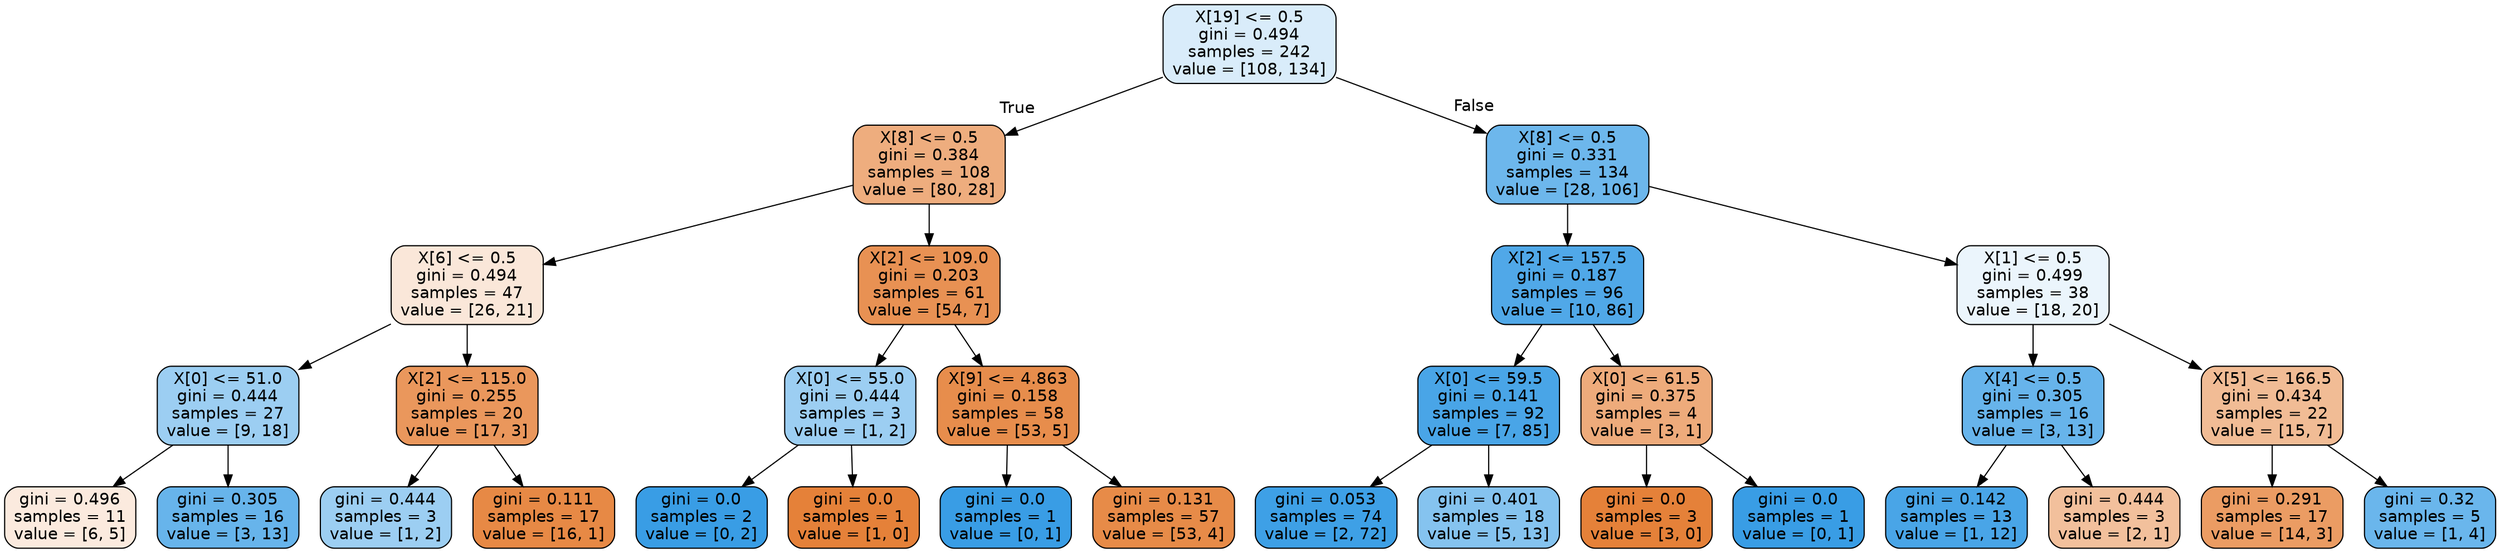 digraph Tree {
node [shape=box, style="filled, rounded", color="black", fontname=helvetica] ;
edge [fontname=helvetica] ;
0 [label="X[19] <= 0.5\ngini = 0.494\nsamples = 242\nvalue = [108, 134]", fillcolor="#d9ecfa"] ;
1 [label="X[8] <= 0.5\ngini = 0.384\nsamples = 108\nvalue = [80, 28]", fillcolor="#eead7e"] ;
0 -> 1 [labeldistance=2.5, labelangle=45, headlabel="True"] ;
2 [label="X[6] <= 0.5\ngini = 0.494\nsamples = 47\nvalue = [26, 21]", fillcolor="#fae7d9"] ;
1 -> 2 ;
3 [label="X[0] <= 51.0\ngini = 0.444\nsamples = 27\nvalue = [9, 18]", fillcolor="#9ccef2"] ;
2 -> 3 ;
4 [label="gini = 0.496\nsamples = 11\nvalue = [6, 5]", fillcolor="#fbeade"] ;
3 -> 4 ;
5 [label="gini = 0.305\nsamples = 16\nvalue = [3, 13]", fillcolor="#67b4eb"] ;
3 -> 5 ;
6 [label="X[2] <= 115.0\ngini = 0.255\nsamples = 20\nvalue = [17, 3]", fillcolor="#ea975c"] ;
2 -> 6 ;
7 [label="gini = 0.444\nsamples = 3\nvalue = [1, 2]", fillcolor="#9ccef2"] ;
6 -> 7 ;
8 [label="gini = 0.111\nsamples = 17\nvalue = [16, 1]", fillcolor="#e78945"] ;
6 -> 8 ;
9 [label="X[2] <= 109.0\ngini = 0.203\nsamples = 61\nvalue = [54, 7]", fillcolor="#e89153"] ;
1 -> 9 ;
10 [label="X[0] <= 55.0\ngini = 0.444\nsamples = 3\nvalue = [1, 2]", fillcolor="#9ccef2"] ;
9 -> 10 ;
11 [label="gini = 0.0\nsamples = 2\nvalue = [0, 2]", fillcolor="#399de5"] ;
10 -> 11 ;
12 [label="gini = 0.0\nsamples = 1\nvalue = [1, 0]", fillcolor="#e58139"] ;
10 -> 12 ;
13 [label="X[9] <= 4.863\ngini = 0.158\nsamples = 58\nvalue = [53, 5]", fillcolor="#e78d4c"] ;
9 -> 13 ;
14 [label="gini = 0.0\nsamples = 1\nvalue = [0, 1]", fillcolor="#399de5"] ;
13 -> 14 ;
15 [label="gini = 0.131\nsamples = 57\nvalue = [53, 4]", fillcolor="#e78b48"] ;
13 -> 15 ;
16 [label="X[8] <= 0.5\ngini = 0.331\nsamples = 134\nvalue = [28, 106]", fillcolor="#6db7ec"] ;
0 -> 16 [labeldistance=2.5, labelangle=-45, headlabel="False"] ;
17 [label="X[2] <= 157.5\ngini = 0.187\nsamples = 96\nvalue = [10, 86]", fillcolor="#50a8e8"] ;
16 -> 17 ;
18 [label="X[0] <= 59.5\ngini = 0.141\nsamples = 92\nvalue = [7, 85]", fillcolor="#49a5e7"] ;
17 -> 18 ;
19 [label="gini = 0.053\nsamples = 74\nvalue = [2, 72]", fillcolor="#3ea0e6"] ;
18 -> 19 ;
20 [label="gini = 0.401\nsamples = 18\nvalue = [5, 13]", fillcolor="#85c3ef"] ;
18 -> 20 ;
21 [label="X[0] <= 61.5\ngini = 0.375\nsamples = 4\nvalue = [3, 1]", fillcolor="#eeab7b"] ;
17 -> 21 ;
22 [label="gini = 0.0\nsamples = 3\nvalue = [3, 0]", fillcolor="#e58139"] ;
21 -> 22 ;
23 [label="gini = 0.0\nsamples = 1\nvalue = [0, 1]", fillcolor="#399de5"] ;
21 -> 23 ;
24 [label="X[1] <= 0.5\ngini = 0.499\nsamples = 38\nvalue = [18, 20]", fillcolor="#ebf5fc"] ;
16 -> 24 ;
25 [label="X[4] <= 0.5\ngini = 0.305\nsamples = 16\nvalue = [3, 13]", fillcolor="#67b4eb"] ;
24 -> 25 ;
26 [label="gini = 0.142\nsamples = 13\nvalue = [1, 12]", fillcolor="#49a5e7"] ;
25 -> 26 ;
27 [label="gini = 0.444\nsamples = 3\nvalue = [2, 1]", fillcolor="#f2c09c"] ;
25 -> 27 ;
28 [label="X[5] <= 166.5\ngini = 0.434\nsamples = 22\nvalue = [15, 7]", fillcolor="#f1bc95"] ;
24 -> 28 ;
29 [label="gini = 0.291\nsamples = 17\nvalue = [14, 3]", fillcolor="#eb9c63"] ;
28 -> 29 ;
30 [label="gini = 0.32\nsamples = 5\nvalue = [1, 4]", fillcolor="#6ab6ec"] ;
28 -> 30 ;
}